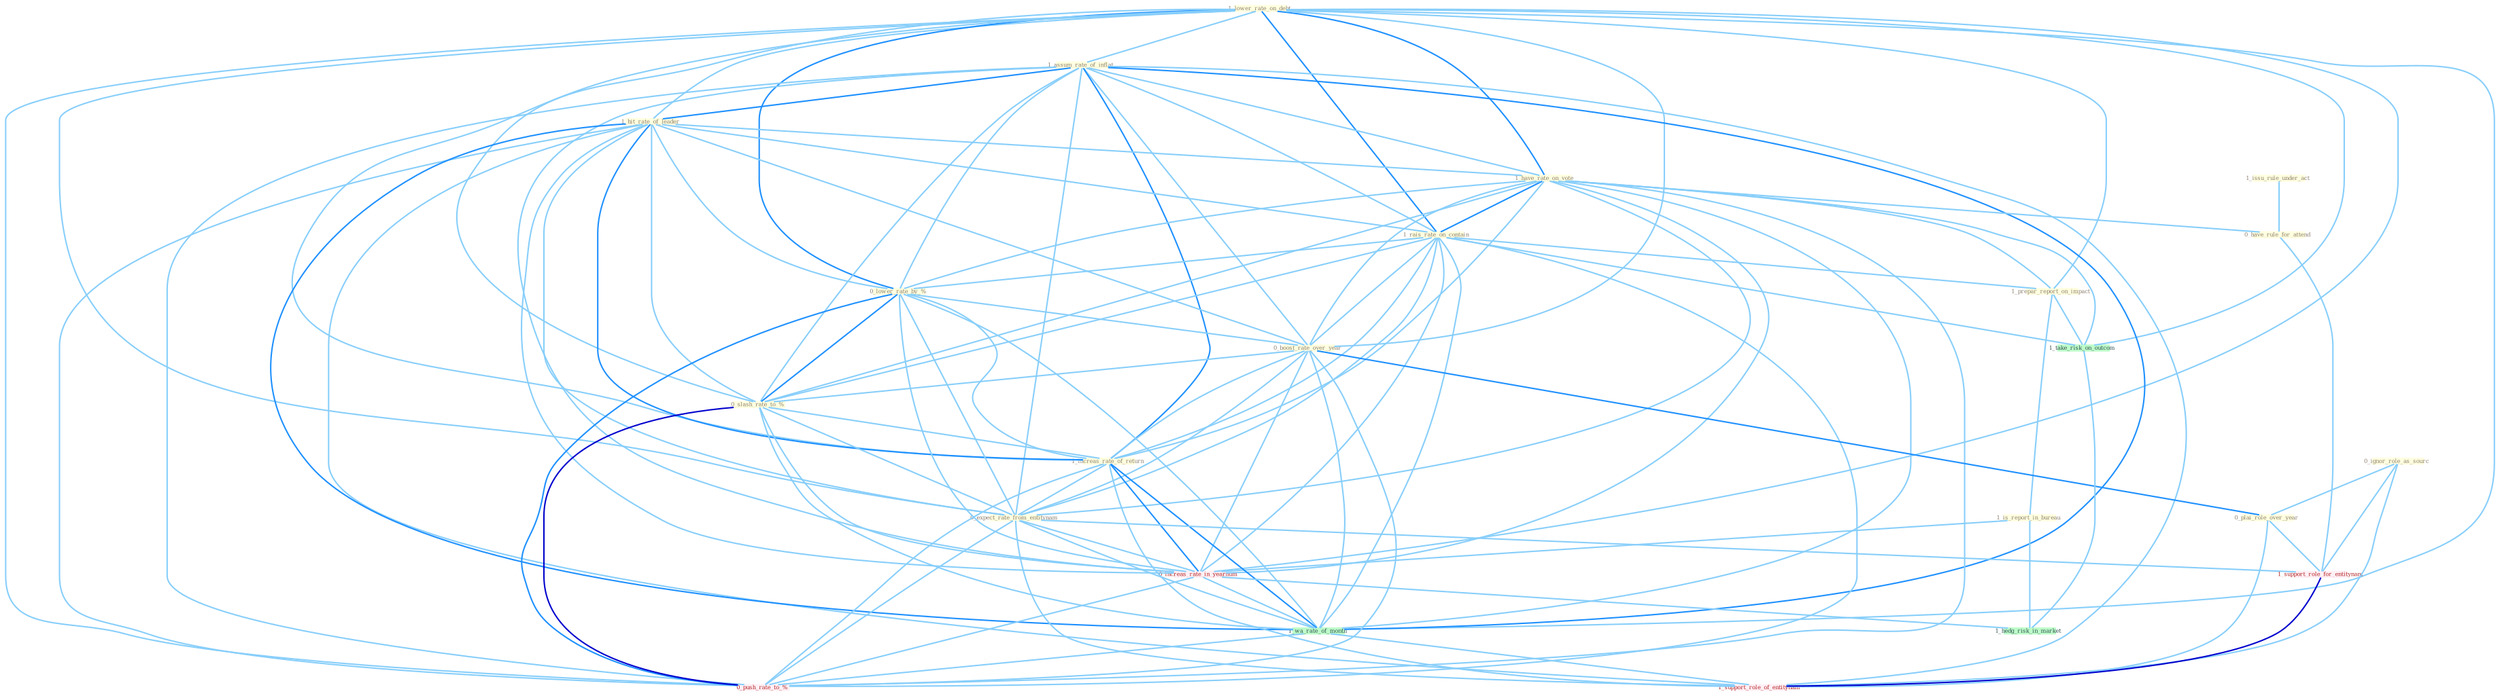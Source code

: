 Graph G{ 
    node
    [shape=polygon,style=filled,width=.5,height=.06,color="#BDFCC9",fixedsize=true,fontsize=4,
    fontcolor="#2f4f4f"];
    {node
    [color="#ffffe0", fontcolor="#8b7d6b"] "1_lower_rate_on_debt " "0_ignor_role_as_sourc " "1_assum_rate_of_inflat " "1_hit_rate_of_leader " "1_have_rate_on_vote " "1_rais_rate_on_contain " "0_lower_rate_by_% " "1_issu_rule_under_act " "1_prepar_report_on_impact " "0_have_rule_for_attend " "1_is_report_in_bureau " "0_boost_rate_over_year " "0_slash_rate_to_% " "1_increas_rate_of_return " "0_plai_role_over_year " "0_expect_rate_from_entitynam "}
{node [color="#fff0f5", fontcolor="#b22222"] "0_increas_rate_in_yearnum " "1_support_role_for_entitynam " "0_push_rate_to_% " "1_support_role_of_entitynam "}
edge [color="#B0E2FF"];

	"1_lower_rate_on_debt " -- "1_assum_rate_of_inflat " [w="1", color="#87cefa" ];
	"1_lower_rate_on_debt " -- "1_hit_rate_of_leader " [w="1", color="#87cefa" ];
	"1_lower_rate_on_debt " -- "1_have_rate_on_vote " [w="2", color="#1e90ff" , len=0.8];
	"1_lower_rate_on_debt " -- "1_rais_rate_on_contain " [w="2", color="#1e90ff" , len=0.8];
	"1_lower_rate_on_debt " -- "0_lower_rate_by_% " [w="2", color="#1e90ff" , len=0.8];
	"1_lower_rate_on_debt " -- "1_prepar_report_on_impact " [w="1", color="#87cefa" ];
	"1_lower_rate_on_debt " -- "0_boost_rate_over_year " [w="1", color="#87cefa" ];
	"1_lower_rate_on_debt " -- "0_slash_rate_to_% " [w="1", color="#87cefa" ];
	"1_lower_rate_on_debt " -- "1_increas_rate_of_return " [w="1", color="#87cefa" ];
	"1_lower_rate_on_debt " -- "0_expect_rate_from_entitynam " [w="1", color="#87cefa" ];
	"1_lower_rate_on_debt " -- "0_increas_rate_in_yearnum " [w="1", color="#87cefa" ];
	"1_lower_rate_on_debt " -- "1_wa_rate_of_month " [w="1", color="#87cefa" ];
	"1_lower_rate_on_debt " -- "1_take_risk_on_outcom " [w="1", color="#87cefa" ];
	"1_lower_rate_on_debt " -- "0_push_rate_to_% " [w="1", color="#87cefa" ];
	"0_ignor_role_as_sourc " -- "0_plai_role_over_year " [w="1", color="#87cefa" ];
	"0_ignor_role_as_sourc " -- "1_support_role_for_entitynam " [w="1", color="#87cefa" ];
	"0_ignor_role_as_sourc " -- "1_support_role_of_entitynam " [w="1", color="#87cefa" ];
	"1_assum_rate_of_inflat " -- "1_hit_rate_of_leader " [w="2", color="#1e90ff" , len=0.8];
	"1_assum_rate_of_inflat " -- "1_have_rate_on_vote " [w="1", color="#87cefa" ];
	"1_assum_rate_of_inflat " -- "1_rais_rate_on_contain " [w="1", color="#87cefa" ];
	"1_assum_rate_of_inflat " -- "0_lower_rate_by_% " [w="1", color="#87cefa" ];
	"1_assum_rate_of_inflat " -- "0_boost_rate_over_year " [w="1", color="#87cefa" ];
	"1_assum_rate_of_inflat " -- "0_slash_rate_to_% " [w="1", color="#87cefa" ];
	"1_assum_rate_of_inflat " -- "1_increas_rate_of_return " [w="2", color="#1e90ff" , len=0.8];
	"1_assum_rate_of_inflat " -- "0_expect_rate_from_entitynam " [w="1", color="#87cefa" ];
	"1_assum_rate_of_inflat " -- "0_increas_rate_in_yearnum " [w="1", color="#87cefa" ];
	"1_assum_rate_of_inflat " -- "1_wa_rate_of_month " [w="2", color="#1e90ff" , len=0.8];
	"1_assum_rate_of_inflat " -- "0_push_rate_to_% " [w="1", color="#87cefa" ];
	"1_assum_rate_of_inflat " -- "1_support_role_of_entitynam " [w="1", color="#87cefa" ];
	"1_hit_rate_of_leader " -- "1_have_rate_on_vote " [w="1", color="#87cefa" ];
	"1_hit_rate_of_leader " -- "1_rais_rate_on_contain " [w="1", color="#87cefa" ];
	"1_hit_rate_of_leader " -- "0_lower_rate_by_% " [w="1", color="#87cefa" ];
	"1_hit_rate_of_leader " -- "0_boost_rate_over_year " [w="1", color="#87cefa" ];
	"1_hit_rate_of_leader " -- "0_slash_rate_to_% " [w="1", color="#87cefa" ];
	"1_hit_rate_of_leader " -- "1_increas_rate_of_return " [w="2", color="#1e90ff" , len=0.8];
	"1_hit_rate_of_leader " -- "0_expect_rate_from_entitynam " [w="1", color="#87cefa" ];
	"1_hit_rate_of_leader " -- "0_increas_rate_in_yearnum " [w="1", color="#87cefa" ];
	"1_hit_rate_of_leader " -- "1_wa_rate_of_month " [w="2", color="#1e90ff" , len=0.8];
	"1_hit_rate_of_leader " -- "0_push_rate_to_% " [w="1", color="#87cefa" ];
	"1_hit_rate_of_leader " -- "1_support_role_of_entitynam " [w="1", color="#87cefa" ];
	"1_have_rate_on_vote " -- "1_rais_rate_on_contain " [w="2", color="#1e90ff" , len=0.8];
	"1_have_rate_on_vote " -- "0_lower_rate_by_% " [w="1", color="#87cefa" ];
	"1_have_rate_on_vote " -- "1_prepar_report_on_impact " [w="1", color="#87cefa" ];
	"1_have_rate_on_vote " -- "0_have_rule_for_attend " [w="1", color="#87cefa" ];
	"1_have_rate_on_vote " -- "0_boost_rate_over_year " [w="1", color="#87cefa" ];
	"1_have_rate_on_vote " -- "0_slash_rate_to_% " [w="1", color="#87cefa" ];
	"1_have_rate_on_vote " -- "1_increas_rate_of_return " [w="1", color="#87cefa" ];
	"1_have_rate_on_vote " -- "0_expect_rate_from_entitynam " [w="1", color="#87cefa" ];
	"1_have_rate_on_vote " -- "0_increas_rate_in_yearnum " [w="1", color="#87cefa" ];
	"1_have_rate_on_vote " -- "1_wa_rate_of_month " [w="1", color="#87cefa" ];
	"1_have_rate_on_vote " -- "1_take_risk_on_outcom " [w="1", color="#87cefa" ];
	"1_have_rate_on_vote " -- "0_push_rate_to_% " [w="1", color="#87cefa" ];
	"1_rais_rate_on_contain " -- "0_lower_rate_by_% " [w="1", color="#87cefa" ];
	"1_rais_rate_on_contain " -- "1_prepar_report_on_impact " [w="1", color="#87cefa" ];
	"1_rais_rate_on_contain " -- "0_boost_rate_over_year " [w="1", color="#87cefa" ];
	"1_rais_rate_on_contain " -- "0_slash_rate_to_% " [w="1", color="#87cefa" ];
	"1_rais_rate_on_contain " -- "1_increas_rate_of_return " [w="1", color="#87cefa" ];
	"1_rais_rate_on_contain " -- "0_expect_rate_from_entitynam " [w="1", color="#87cefa" ];
	"1_rais_rate_on_contain " -- "0_increas_rate_in_yearnum " [w="1", color="#87cefa" ];
	"1_rais_rate_on_contain " -- "1_wa_rate_of_month " [w="1", color="#87cefa" ];
	"1_rais_rate_on_contain " -- "1_take_risk_on_outcom " [w="1", color="#87cefa" ];
	"1_rais_rate_on_contain " -- "0_push_rate_to_% " [w="1", color="#87cefa" ];
	"0_lower_rate_by_% " -- "0_boost_rate_over_year " [w="1", color="#87cefa" ];
	"0_lower_rate_by_% " -- "0_slash_rate_to_% " [w="2", color="#1e90ff" , len=0.8];
	"0_lower_rate_by_% " -- "1_increas_rate_of_return " [w="1", color="#87cefa" ];
	"0_lower_rate_by_% " -- "0_expect_rate_from_entitynam " [w="1", color="#87cefa" ];
	"0_lower_rate_by_% " -- "0_increas_rate_in_yearnum " [w="1", color="#87cefa" ];
	"0_lower_rate_by_% " -- "1_wa_rate_of_month " [w="1", color="#87cefa" ];
	"0_lower_rate_by_% " -- "0_push_rate_to_% " [w="2", color="#1e90ff" , len=0.8];
	"1_issu_rule_under_act " -- "0_have_rule_for_attend " [w="1", color="#87cefa" ];
	"1_prepar_report_on_impact " -- "1_is_report_in_bureau " [w="1", color="#87cefa" ];
	"1_prepar_report_on_impact " -- "1_take_risk_on_outcom " [w="1", color="#87cefa" ];
	"0_have_rule_for_attend " -- "1_support_role_for_entitynam " [w="1", color="#87cefa" ];
	"1_is_report_in_bureau " -- "0_increas_rate_in_yearnum " [w="1", color="#87cefa" ];
	"1_is_report_in_bureau " -- "1_hedg_risk_in_market " [w="1", color="#87cefa" ];
	"0_boost_rate_over_year " -- "0_slash_rate_to_% " [w="1", color="#87cefa" ];
	"0_boost_rate_over_year " -- "1_increas_rate_of_return " [w="1", color="#87cefa" ];
	"0_boost_rate_over_year " -- "0_plai_role_over_year " [w="2", color="#1e90ff" , len=0.8];
	"0_boost_rate_over_year " -- "0_expect_rate_from_entitynam " [w="1", color="#87cefa" ];
	"0_boost_rate_over_year " -- "0_increas_rate_in_yearnum " [w="1", color="#87cefa" ];
	"0_boost_rate_over_year " -- "1_wa_rate_of_month " [w="1", color="#87cefa" ];
	"0_boost_rate_over_year " -- "0_push_rate_to_% " [w="1", color="#87cefa" ];
	"0_slash_rate_to_% " -- "1_increas_rate_of_return " [w="1", color="#87cefa" ];
	"0_slash_rate_to_% " -- "0_expect_rate_from_entitynam " [w="1", color="#87cefa" ];
	"0_slash_rate_to_% " -- "0_increas_rate_in_yearnum " [w="1", color="#87cefa" ];
	"0_slash_rate_to_% " -- "1_wa_rate_of_month " [w="1", color="#87cefa" ];
	"0_slash_rate_to_% " -- "0_push_rate_to_% " [w="3", color="#0000cd" , len=0.6];
	"1_increas_rate_of_return " -- "0_expect_rate_from_entitynam " [w="1", color="#87cefa" ];
	"1_increas_rate_of_return " -- "0_increas_rate_in_yearnum " [w="2", color="#1e90ff" , len=0.8];
	"1_increas_rate_of_return " -- "1_wa_rate_of_month " [w="2", color="#1e90ff" , len=0.8];
	"1_increas_rate_of_return " -- "0_push_rate_to_% " [w="1", color="#87cefa" ];
	"1_increas_rate_of_return " -- "1_support_role_of_entitynam " [w="1", color="#87cefa" ];
	"0_plai_role_over_year " -- "1_support_role_for_entitynam " [w="1", color="#87cefa" ];
	"0_plai_role_over_year " -- "1_support_role_of_entitynam " [w="1", color="#87cefa" ];
	"0_expect_rate_from_entitynam " -- "0_increas_rate_in_yearnum " [w="1", color="#87cefa" ];
	"0_expect_rate_from_entitynam " -- "1_wa_rate_of_month " [w="1", color="#87cefa" ];
	"0_expect_rate_from_entitynam " -- "1_support_role_for_entitynam " [w="1", color="#87cefa" ];
	"0_expect_rate_from_entitynam " -- "0_push_rate_to_% " [w="1", color="#87cefa" ];
	"0_expect_rate_from_entitynam " -- "1_support_role_of_entitynam " [w="1", color="#87cefa" ];
	"0_increas_rate_in_yearnum " -- "1_wa_rate_of_month " [w="1", color="#87cefa" ];
	"0_increas_rate_in_yearnum " -- "0_push_rate_to_% " [w="1", color="#87cefa" ];
	"0_increas_rate_in_yearnum " -- "1_hedg_risk_in_market " [w="1", color="#87cefa" ];
	"1_wa_rate_of_month " -- "0_push_rate_to_% " [w="1", color="#87cefa" ];
	"1_wa_rate_of_month " -- "1_support_role_of_entitynam " [w="1", color="#87cefa" ];
	"1_support_role_for_entitynam " -- "1_support_role_of_entitynam " [w="3", color="#0000cd" , len=0.6];
	"1_take_risk_on_outcom " -- "1_hedg_risk_in_market " [w="1", color="#87cefa" ];
}